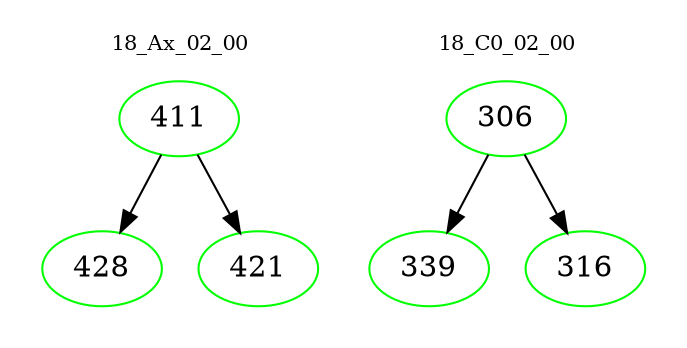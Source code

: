 digraph{
subgraph cluster_0 {
color = white
label = "18_Ax_02_00";
fontsize=10;
T0_411 [label="411", color="green"]
T0_411 -> T0_428 [color="black"]
T0_428 [label="428", color="green"]
T0_411 -> T0_421 [color="black"]
T0_421 [label="421", color="green"]
}
subgraph cluster_1 {
color = white
label = "18_C0_02_00";
fontsize=10;
T1_306 [label="306", color="green"]
T1_306 -> T1_339 [color="black"]
T1_339 [label="339", color="green"]
T1_306 -> T1_316 [color="black"]
T1_316 [label="316", color="green"]
}
}

